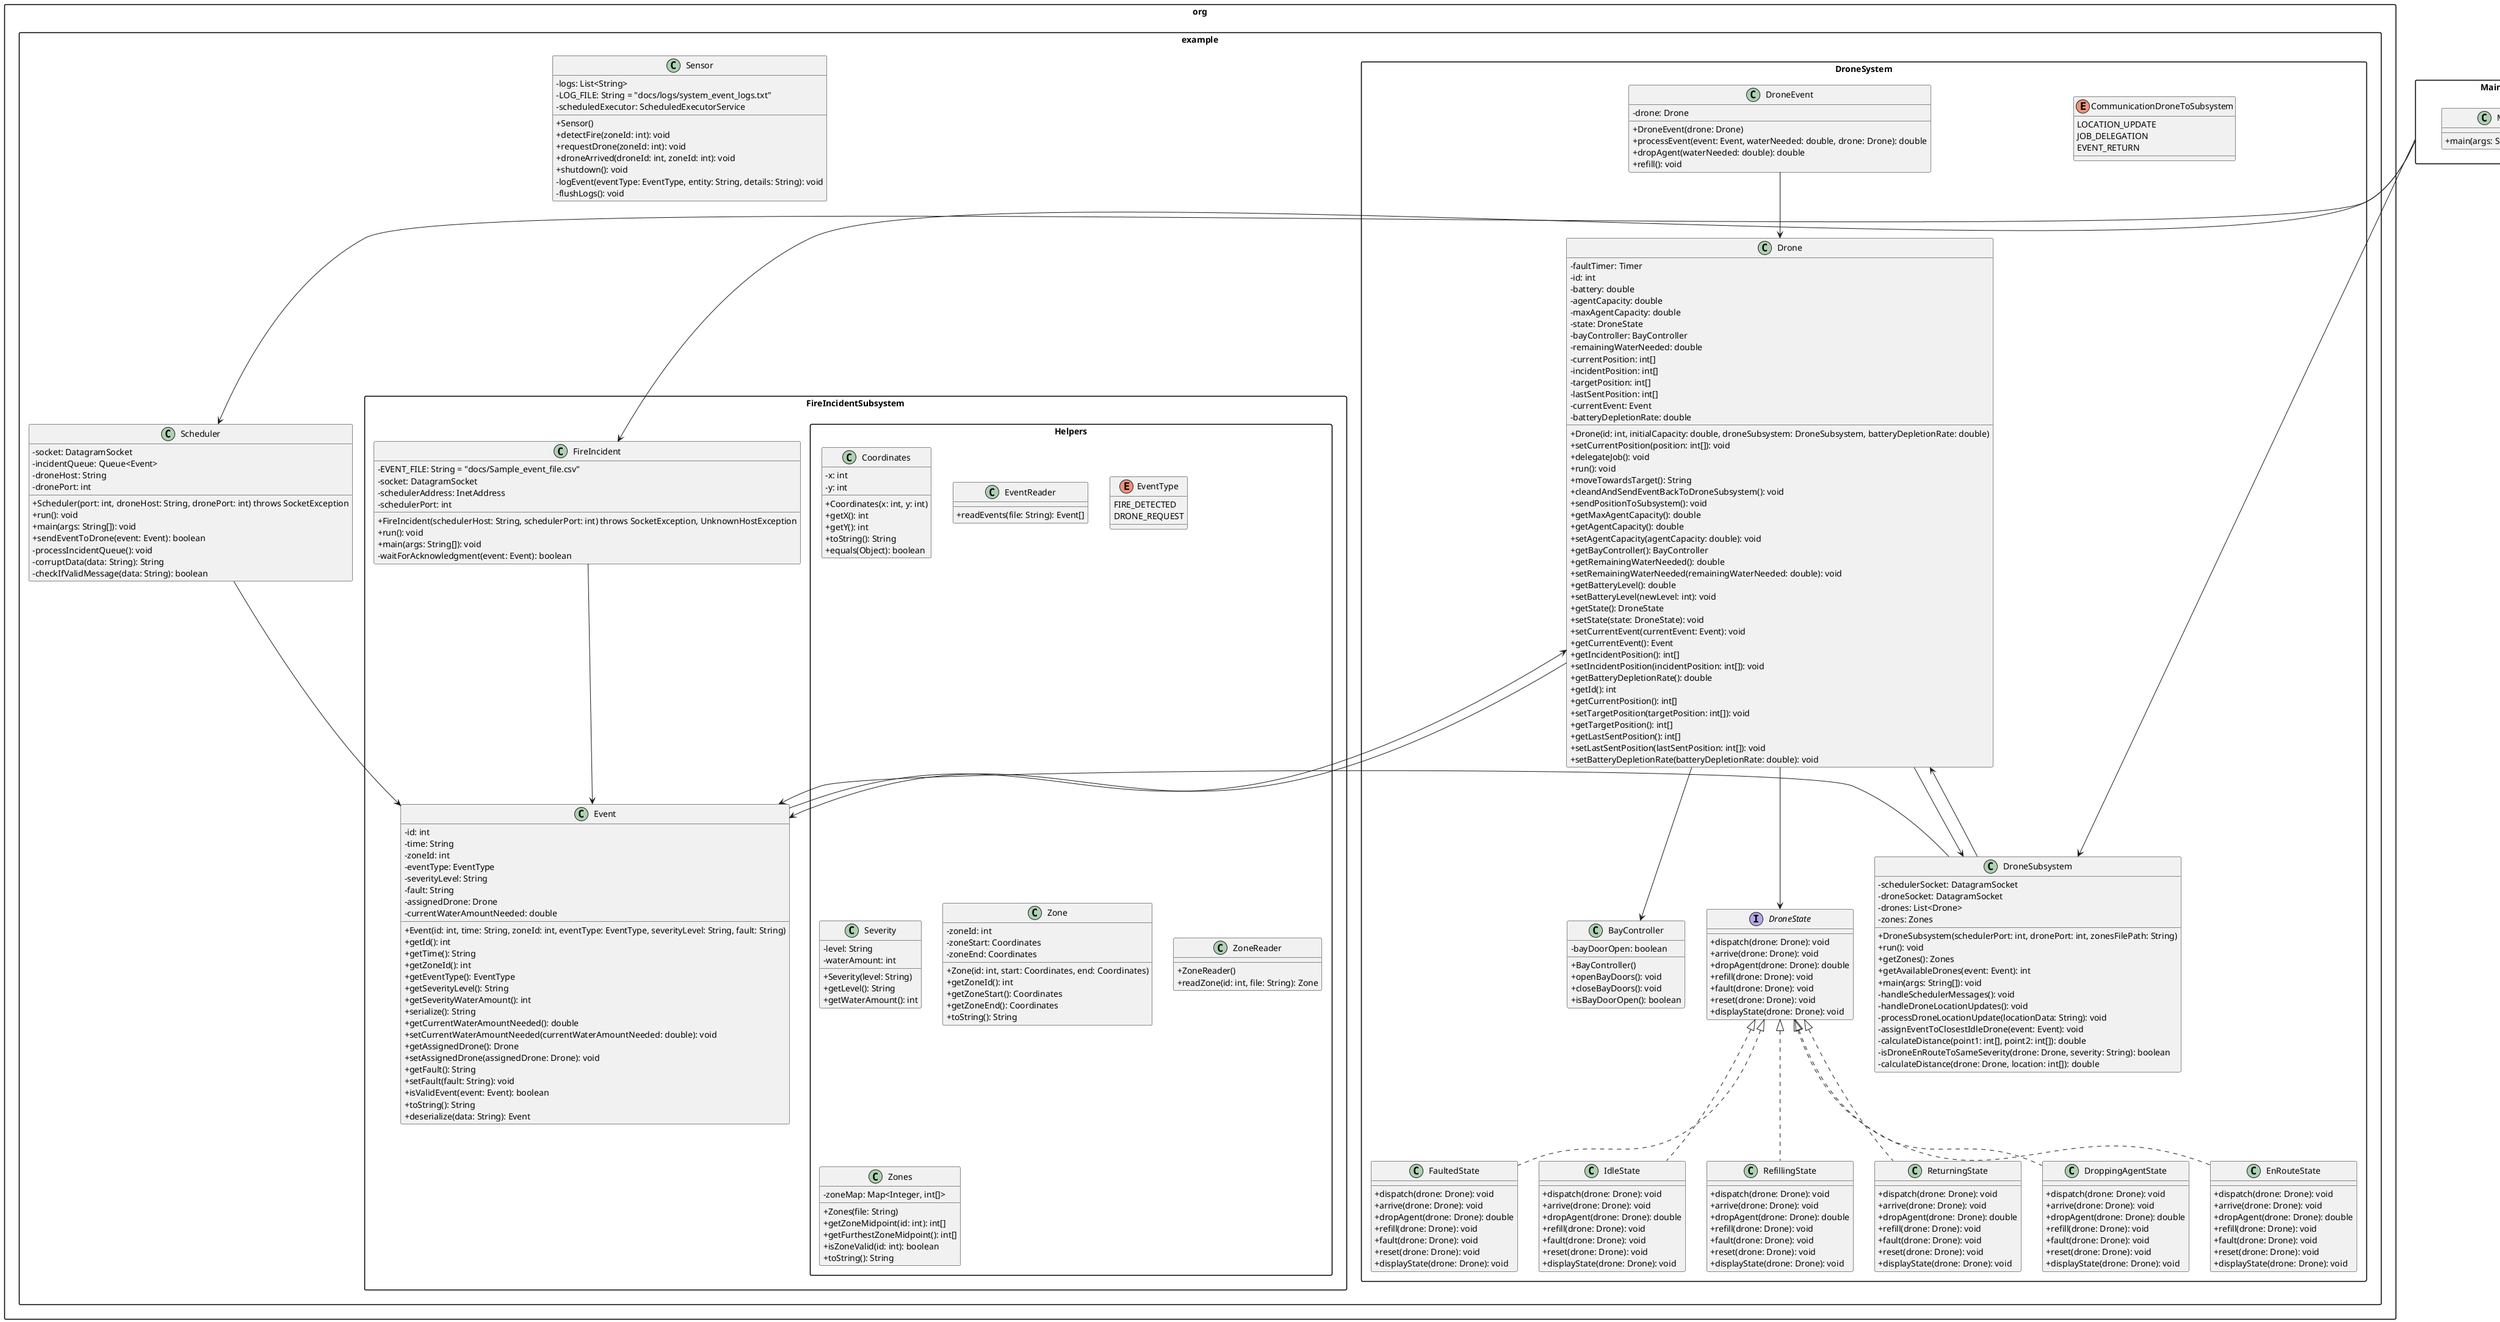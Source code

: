 @startuml
skinparam packageStyle rectangle
skinparam classAttributeIconSize 0

package "Main" {
  class Main {
    + main(args: String[]): void
  }
}

package "org.example" {
    class Sensor {
      - logs: List<String>
      - LOG_FILE: String = "docs/logs/system_event_logs.txt"
      - scheduledExecutor: ScheduledExecutorService
      + Sensor()
      + detectFire(zoneId: int): void
      + requestDrone(zoneId: int): void
      + droneArrived(droneId: int, zoneId: int): void
      + shutdown(): void
      - logEvent(eventType: EventType, entity: String, details: String): void
      - flushLogs(): void
    }

    class Scheduler {
      - socket: DatagramSocket
      - incidentQueue: Queue<Event>
      - droneHost: String
      - dronePort: int

      + Scheduler(port: int, droneHost: String, dronePort: int) throws SocketException
      + run(): void
      + main(args: String[]): void
      + sendEventToDrone(event: Event): boolean
      - processIncidentQueue(): void
      - corruptData(data: String): String
      - checkIfValidMessage(data: String): boolean
      }

  package DroneSystem {
    class BayController {
      - bayDoorOpen: boolean
      + BayController()
      + openBayDoors(): void
      + closeBayDoors(): void
      + isBayDoorOpen(): boolean
    }

    enum CommunicationDroneToSubsystem {
      LOCATION_UPDATE
      JOB_DELEGATION
      EVENT_RETURN
    }

   interface DroneState {
     + dispatch(drone: Drone): void
     + arrive(drone: Drone): void
     + dropAgent(drone: Drone): double
     + refill(drone: Drone): void
     + fault(drone: Drone): void
     + reset(drone: Drone): void
     + displayState(drone: Drone): void
   }
    class Drone {
      - faultTimer: Timer
      - id: int
      - battery: double
      - agentCapacity: double
      - maxAgentCapacity: double
      - state: DroneState
      - bayController: BayController
      - remainingWaterNeeded: double
      - currentPosition: int[]
      - incidentPosition: int[]
      - targetPosition: int[]
      - lastSentPosition: int[]
      - currentEvent: Event
      - batteryDepletionRate: double

      + Drone(id: int, initialCapacity: double, droneSubsystem: DroneSubsystem, batteryDepletionRate: double)
      + setCurrentPosition(position: int[]): void
      + delegateJob(): void
      + run(): void
      + moveTowardsTarget(): String
      + cleandAndSendEventBackToDroneSubsystem(): void
      + sendPositionToSubsystem(): void
      + getMaxAgentCapacity(): double
      + getAgentCapacity(): double
      + setAgentCapacity(agentCapacity: double): void
      + getBayController(): BayController
      + getRemainingWaterNeeded(): double
      + setRemainingWaterNeeded(remainingWaterNeeded: double): void
      + getBatteryLevel(): double
      + setBatteryLevel(newLevel: int): void
      + getState(): DroneState
      + setState(state: DroneState): void
      + setCurrentEvent(currentEvent: Event): void
      + getCurrentEvent(): Event
      + getIncidentPosition(): int[]
      + setIncidentPosition(incidentPosition: int[]): void
      + getBatteryDepletionRate(): double
      + getId(): int
      + getCurrentPosition(): int[]
      + setTargetPosition(targetPosition: int[]): void
      + getTargetPosition(): int[]
      + getLastSentPosition(): int[]
      + setLastSentPosition(lastSentPosition: int[]): void
      + setBatteryDepletionRate(batteryDepletionRate: double): void
    }

    class DroneEvent {
      - drone: Drone

      + DroneEvent(drone: Drone)
      + processEvent(event: Event, waterNeeded: double, drone: Drone): double
      + dropAgent(waterNeeded: double): double
      + refill(): void
    }

    class DroneSubsystem {
      - schedulerSocket: DatagramSocket
      - droneSocket: DatagramSocket
      - drones: List<Drone>
      - zones: Zones

      + DroneSubsystem(schedulerPort: int, dronePort: int, zonesFilePath: String)
      + run(): void
      + getZones(): Zones
      + getAvailableDrones(event: Event): int
      + main(args: String[]): void
      - handleSchedulerMessages(): void
      - handleDroneLocationUpdates(): void
      - processDroneLocationUpdate(locationData: String): void
      - assignEventToClosestIdleDrone(event: Event): void
      - calculateDistance(point1: int[], point2: int[]): double
      - isDroneEnRouteToSameSeverity(drone: Drone, severity: String): boolean
      - calculateDistance(drone: Drone, location: int[]): double
    }

      class DroppingAgentState {
        + dispatch(drone: Drone): void
        + arrive(drone: Drone): void
        + dropAgent(drone: Drone): double
        + refill(drone: Drone): void
        + fault(drone: Drone): void
        + reset(drone: Drone): void
        + displayState(drone: Drone): void
      }

      class EnRouteState {
        + dispatch(drone: Drone): void
        + arrive(drone: Drone): void
        + dropAgent(drone: Drone): double
        + refill(drone: Drone): void
        + fault(drone: Drone): void
        + reset(drone: Drone): void
        + displayState(drone: Drone): void
      }

     class FaultedState {
       + dispatch(drone: Drone): void
       + arrive(drone: Drone): void
       + dropAgent(drone: Drone): double
       + refill(drone: Drone): void
       + fault(drone: Drone): void
       + reset(drone: Drone): void
       + displayState(drone: Drone): void
     }

      class IdleState {
         + dispatch(drone: Drone): void
               + arrive(drone: Drone): void
               + dropAgent(drone: Drone): double
               + refill(drone: Drone): void
               + fault(drone: Drone): void
               + reset(drone: Drone): void
               + displayState(drone: Drone): void
      }

      class RefillingState {
        + dispatch(drone: Drone): void
              + arrive(drone: Drone): void
              + dropAgent(drone: Drone): double
              + refill(drone: Drone): void
              + fault(drone: Drone): void
              + reset(drone: Drone): void
              + displayState(drone: Drone): void
      }

      class ReturningState {
         + dispatch(drone: Drone): void
               + arrive(drone: Drone): void
               + dropAgent(drone: Drone): double
               + refill(drone: Drone): void
               + fault(drone: Drone): void
               + reset(drone: Drone): void
               + displayState(drone: Drone): void
      }
  }

  package FireIncidentSubsystem {
    class FireIncident {
     - EVENT_FILE: String = "docs/Sample_event_file.csv"
       - socket: DatagramSocket
       - schedulerAddress: InetAddress
       - schedulerPort: int

       + FireIncident(schedulerHost: String, schedulerPort: int) throws SocketException, UnknownHostException
       + run(): void
       + main(args: String[]): void
       - waitForAcknowledgment(event: Event): boolean
    }

    class Event {
        - id: int
        - time: String
        - zoneId: int
        - eventType: EventType
        - severityLevel: String
        - fault: String
        - assignedDrone: Drone
        - currentWaterAmountNeeded: double

        + Event(id: int, time: String, zoneId: int, eventType: EventType, severityLevel: String, fault: String)
        + getId(): int
        + getTime(): String
        + getZoneId(): int
        + getEventType(): EventType
        + getSeverityLevel(): String
        + getSeverityWaterAmount(): int
        + serialize(): String
        + getCurrentWaterAmountNeeded(): double
        + setCurrentWaterAmountNeeded(currentWaterAmountNeeded: double): void
        + getAssignedDrone(): Drone
        + setAssignedDrone(assignedDrone: Drone): void
        + getFault(): String
        + setFault(fault: String): void
        + isValidEvent(event: Event): boolean
        + toString(): String
        + deserialize(data: String): Event
    }

    package Helpers {
      class Coordinates {
        - x: int
        - y: int
        + Coordinates(x: int, y: int)
        + getX(): int
        + getY(): int
        + toString(): String
        + equals(Object): boolean
      }

      class EventReader {
        + readEvents(file: String): Event[]
      }

      enum EventType {
        FIRE_DETECTED
        DRONE_REQUEST
      }

      class Severity {
        - level: String
        - waterAmount: int
        + Severity(level: String)
        + getLevel(): String
        + getWaterAmount(): int
      }

      class Zone {
        - zoneId: int
        - zoneStart: Coordinates
        - zoneEnd: Coordinates
        + Zone(id: int, start: Coordinates, end: Coordinates)
        + getZoneId(): int
        + getZoneStart(): Coordinates
        + getZoneEnd(): Coordinates
        + toString(): String
      }

      class ZoneReader {
        + ZoneReader()
        + readZone(id: int, file: String): Zone
      }

      class Zones {
        - zoneMap: Map<Integer, int[]>
        + Zones(file: String)
        + getZoneMidpoint(id: int): int[]
        + getFurthestZoneMidpoint(): int[]
        + isZoneValid(id: int): boolean
        + toString(): String
      }
    }
  }
}

' === Relationships ===

' --- Main Dependencies ---
Main --> Scheduler
Main --> DroneSubsystem
Main --> FireIncident

' --- Drone Interactions ---
Drone --> DroneState
Drone --> DroneSubsystem
Drone --> Event
Drone --> BayController

DroneEvent --> Drone
DroneSubsystem --> Drone
DroneSubsystem --> Event

' --- DroneState Inheritance ---
DroneState <|.. DroppingAgentState
DroneState <|.. EnRouteState
DroneState <|.. FaultedState
DroneState <|.. IdleState
DroneState <|.. RefillingState
DroneState <|.. ReturningState

' --- Event Relationships ---
Event --> Drone

' --- FireIncident and Scheduler ---
FireIncident --> Event
Scheduler --> Event


@enduml